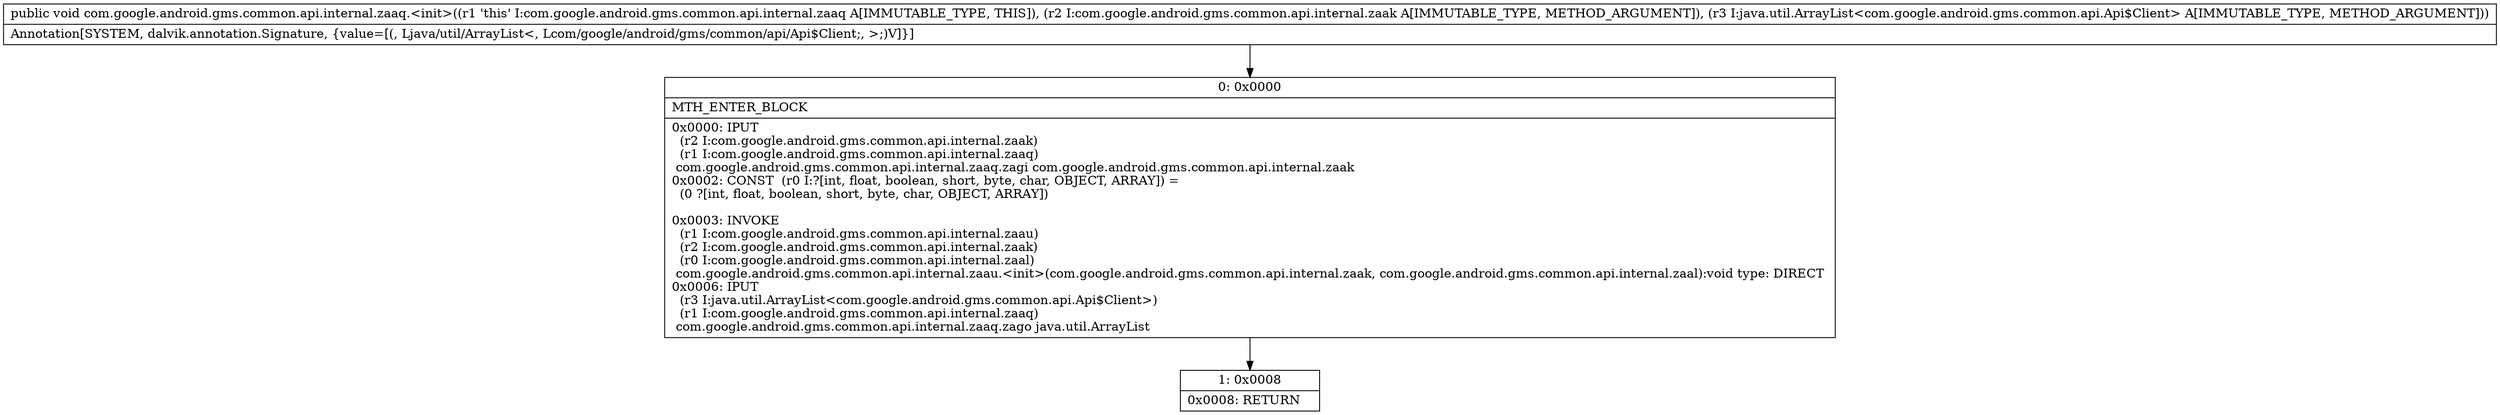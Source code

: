 digraph "CFG forcom.google.android.gms.common.api.internal.zaaq.\<init\>(Lcom\/google\/android\/gms\/common\/api\/internal\/zaak;Ljava\/util\/ArrayList;)V" {
Node_0 [shape=record,label="{0\:\ 0x0000|MTH_ENTER_BLOCK\l|0x0000: IPUT  \l  (r2 I:com.google.android.gms.common.api.internal.zaak)\l  (r1 I:com.google.android.gms.common.api.internal.zaaq)\l com.google.android.gms.common.api.internal.zaaq.zagi com.google.android.gms.common.api.internal.zaak \l0x0002: CONST  (r0 I:?[int, float, boolean, short, byte, char, OBJECT, ARRAY]) = \l  (0 ?[int, float, boolean, short, byte, char, OBJECT, ARRAY])\l \l0x0003: INVOKE  \l  (r1 I:com.google.android.gms.common.api.internal.zaau)\l  (r2 I:com.google.android.gms.common.api.internal.zaak)\l  (r0 I:com.google.android.gms.common.api.internal.zaal)\l com.google.android.gms.common.api.internal.zaau.\<init\>(com.google.android.gms.common.api.internal.zaak, com.google.android.gms.common.api.internal.zaal):void type: DIRECT \l0x0006: IPUT  \l  (r3 I:java.util.ArrayList\<com.google.android.gms.common.api.Api$Client\>)\l  (r1 I:com.google.android.gms.common.api.internal.zaaq)\l com.google.android.gms.common.api.internal.zaaq.zago java.util.ArrayList \l}"];
Node_1 [shape=record,label="{1\:\ 0x0008|0x0008: RETURN   \l}"];
MethodNode[shape=record,label="{public void com.google.android.gms.common.api.internal.zaaq.\<init\>((r1 'this' I:com.google.android.gms.common.api.internal.zaaq A[IMMUTABLE_TYPE, THIS]), (r2 I:com.google.android.gms.common.api.internal.zaak A[IMMUTABLE_TYPE, METHOD_ARGUMENT]), (r3 I:java.util.ArrayList\<com.google.android.gms.common.api.Api$Client\> A[IMMUTABLE_TYPE, METHOD_ARGUMENT]))  | Annotation[SYSTEM, dalvik.annotation.Signature, \{value=[(, Ljava\/util\/ArrayList\<, Lcom\/google\/android\/gms\/common\/api\/Api$Client;, \>;)V]\}]\l}"];
MethodNode -> Node_0;
Node_0 -> Node_1;
}

